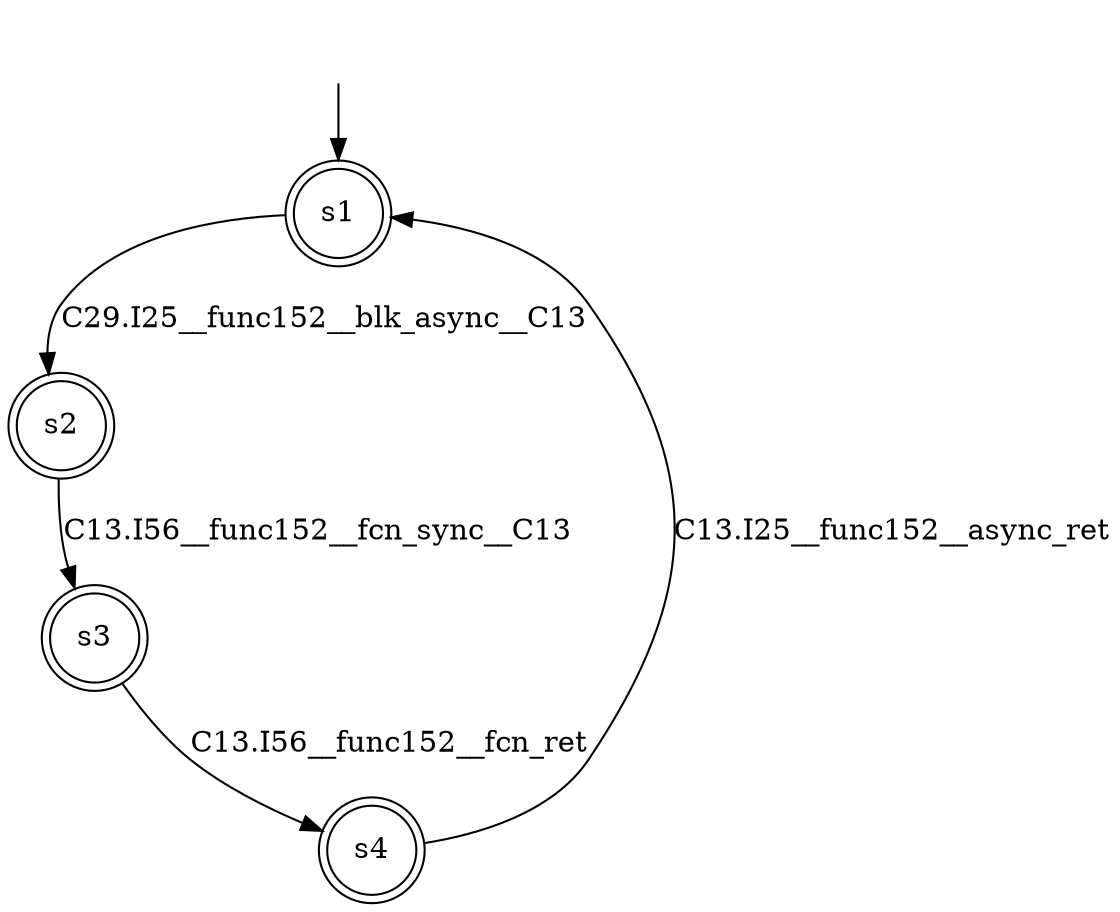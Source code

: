 digraph automaton {
	1 [label=<s1> shape="doublecircle"];
	2 [label=<s2> shape="doublecircle"];
	3 [label=<s3> shape="doublecircle"];
	4 [label=<s4> shape="doublecircle"];
	__init1 [label=<> shape="none"];
	__init1 -> 1;
	1 -> 2 [label=<C29.I25__func152__blk_async__C13> id="1-0-2"];
	2 -> 3 [label=<C13.I56__func152__fcn_sync__C13> id="2-0-3"];
	3 -> 4 [label=<C13.I56__func152__fcn_ret> id="3-0-4"];
	4 -> 1 [label=<C13.I25__func152__async_ret> id="4-0-1"];
}
